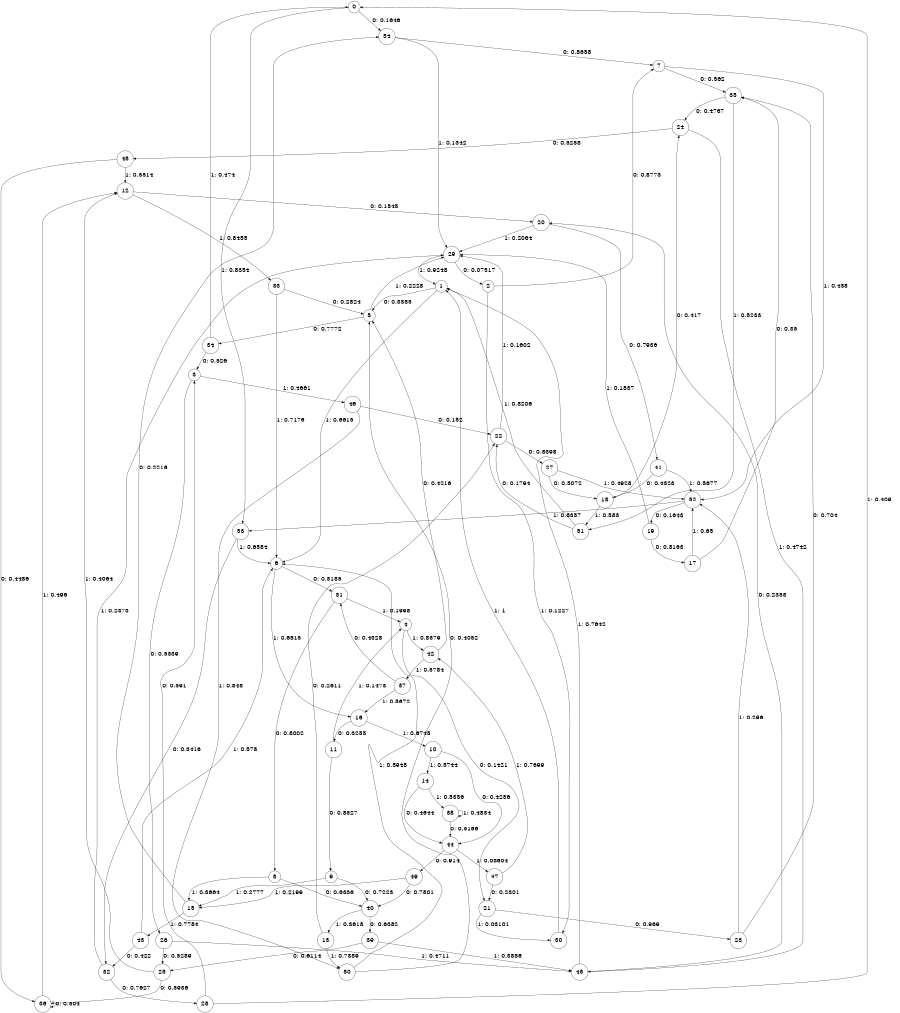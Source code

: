 digraph "ch35faceL7" {
size = "6,8.5";
ratio = "fill";
node [shape = circle];
node [fontsize = 24];
edge [fontsize = 24];
0 -> 54 [label = "0: 0.1646   "];
0 -> 53 [label = "1: 0.8354   "];
1 -> 5 [label = "0: 0.3385   "];
1 -> 6 [label = "1: 0.6615   "];
2 -> 7 [label = "0: 0.8773   "];
2 -> 30 [label = "1: 0.1227   "];
3 -> 26 [label = "0: 0.5339   "];
3 -> 46 [label = "1: 0.4661   "];
4 -> 21 [label = "0: 0.1421   "];
4 -> 42 [label = "1: 0.8579   "];
5 -> 34 [label = "0: 0.7772   "];
5 -> 29 [label = "1: 0.2228   "];
6 -> 31 [label = "0: 0.3185   "];
6 -> 16 [label = "1: 0.6815   "];
7 -> 35 [label = "0: 0.562    "];
7 -> 52 [label = "1: 0.438    "];
8 -> 40 [label = "0: 0.6336   "];
8 -> 15 [label = "1: 0.3664   "];
9 -> 40 [label = "0: 0.7223   "];
9 -> 15 [label = "1: 0.2777   "];
10 -> 44 [label = "0: 0.4256   "];
10 -> 14 [label = "1: 0.5744   "];
11 -> 9 [label = "0: 0.8527   "];
11 -> 4 [label = "1: 0.1473   "];
12 -> 20 [label = "0: 0.1545   "];
12 -> 33 [label = "1: 0.8455   "];
13 -> 22 [label = "0: 0.2611   "];
13 -> 50 [label = "1: 0.7389   "];
14 -> 44 [label = "0: 0.4644   "];
14 -> 38 [label = "1: 0.5356   "];
15 -> 54 [label = "0: 0.2216   "];
15 -> 43 [label = "1: 0.7784   "];
16 -> 11 [label = "0: 0.3255   "];
16 -> 10 [label = "1: 0.6745   "];
17 -> 35 [label = "0: 0.35     "];
17 -> 52 [label = "1: 0.65     "];
18 -> 24 [label = "0: 0.417    "];
18 -> 51 [label = "1: 0.583    "];
19 -> 17 [label = "0: 0.8163   "];
19 -> 29 [label = "1: 0.1837   "];
20 -> 41 [label = "0: 0.7936   "];
20 -> 29 [label = "1: 0.2064   "];
21 -> 23 [label = "0: 0.969    "];
21 -> 30 [label = "1: 0.03101  "];
22 -> 27 [label = "0: 0.8398   "];
22 -> 29 [label = "1: 0.1602   "];
23 -> 35 [label = "0: 0.704    "];
23 -> 52 [label = "1: 0.296    "];
24 -> 48 [label = "0: 0.5258   "];
24 -> 45 [label = "1: 0.4742   "];
25 -> 36 [label = "0: 0.5936   "];
25 -> 12 [label = "1: 0.4064   "];
26 -> 25 [label = "0: 0.5289   "];
26 -> 45 [label = "1: 0.4711   "];
27 -> 18 [label = "0: 0.5072   "];
27 -> 52 [label = "1: 0.4928   "];
28 -> 3 [label = "0: 0.591    "];
28 -> 0 [label = "1: 0.409    "];
29 -> 2 [label = "0: 0.07517  "];
29 -> 1 [label = "1: 0.9248   "];
30 -> 1 [label = "1: 1        "];
31 -> 8 [label = "0: 0.8002   "];
31 -> 4 [label = "1: 0.1998   "];
32 -> 28 [label = "0: 0.7627   "];
32 -> 29 [label = "1: 0.2373   "];
33 -> 5 [label = "0: 0.2824   "];
33 -> 6 [label = "1: 0.7176   "];
34 -> 3 [label = "0: 0.526    "];
34 -> 0 [label = "1: 0.474    "];
35 -> 24 [label = "0: 0.4767   "];
35 -> 51 [label = "1: 0.5233   "];
36 -> 36 [label = "0: 0.504    "];
36 -> 12 [label = "1: 0.496    "];
37 -> 31 [label = "0: 0.4328   "];
37 -> 16 [label = "1: 0.5672   "];
38 -> 44 [label = "0: 0.5166   "];
38 -> 38 [label = "1: 0.4834   "];
39 -> 25 [label = "0: 0.6114   "];
39 -> 45 [label = "1: 0.3886   "];
40 -> 39 [label = "0: 0.6382   "];
40 -> 13 [label = "1: 0.3618   "];
41 -> 18 [label = "0: 0.4323   "];
41 -> 52 [label = "1: 0.5677   "];
42 -> 5 [label = "0: 0.4216   "];
42 -> 37 [label = "1: 0.5784   "];
43 -> 32 [label = "0: 0.422    "];
43 -> 6 [label = "1: 0.578    "];
44 -> 49 [label = "0: 0.914    "];
44 -> 47 [label = "1: 0.08604  "];
45 -> 20 [label = "0: 0.2358   "];
45 -> 1 [label = "1: 0.7642   "];
46 -> 22 [label = "0: 0.152    "];
46 -> 50 [label = "1: 0.848    "];
47 -> 21 [label = "0: 0.2301   "];
47 -> 42 [label = "1: 0.7699   "];
48 -> 36 [label = "0: 0.4486   "];
48 -> 12 [label = "1: 0.5514   "];
49 -> 40 [label = "0: 0.7801   "];
49 -> 15 [label = "1: 0.2199   "];
50 -> 5 [label = "0: 0.4052   "];
50 -> 6 [label = "1: 0.5948   "];
51 -> 22 [label = "0: 0.1794   "];
51 -> 1 [label = "1: 0.8206   "];
52 -> 19 [label = "0: 0.1643   "];
52 -> 53 [label = "1: 0.8357   "];
53 -> 32 [label = "0: 0.3416   "];
53 -> 6 [label = "1: 0.6584   "];
54 -> 7 [label = "0: 0.8658   "];
54 -> 29 [label = "1: 0.1342   "];
}